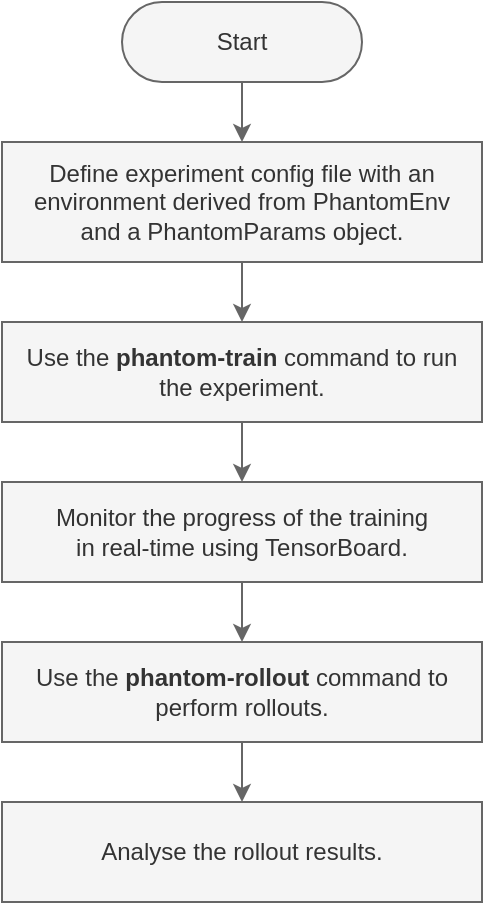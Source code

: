 <mxfile version="14.6.13" type="device"><diagram id="zl1E7sj27qC6Gsapl4oX" name="Page-1"><mxGraphModel dx="1106" dy="822" grid="1" gridSize="10" guides="1" tooltips="1" connect="1" arrows="1" fold="1" page="1" pageScale="1" pageWidth="827" pageHeight="1169" math="0" shadow="0"><root><mxCell id="0"/><mxCell id="1" parent="0"/><mxCell id="JNAG_LeXJYgK-GdIKv7g-3" style="edgeStyle=orthogonalEdgeStyle;rounded=0;orthogonalLoop=1;jettySize=auto;html=1;exitX=0.5;exitY=1;exitDx=0;exitDy=0;entryX=0.5;entryY=0;entryDx=0;entryDy=0;fillColor=#f5f5f5;strokeColor=#666666;" parent="1" source="JNAG_LeXJYgK-GdIKv7g-1" target="JNAG_LeXJYgK-GdIKv7g-2" edge="1"><mxGeometry relative="1" as="geometry"/></mxCell><mxCell id="JNAG_LeXJYgK-GdIKv7g-1" value="Start" style="rounded=1;whiteSpace=wrap;html=1;arcSize=50;fillColor=#f5f5f5;strokeColor=#666666;fontColor=#333333;" parent="1" vertex="1"><mxGeometry x="120" y="50" width="120" height="40" as="geometry"/></mxCell><mxCell id="JNAG_LeXJYgK-GdIKv7g-6" style="edgeStyle=orthogonalEdgeStyle;rounded=0;orthogonalLoop=1;jettySize=auto;html=1;exitX=0.5;exitY=1;exitDx=0;exitDy=0;entryX=0.5;entryY=0;entryDx=0;entryDy=0;fillColor=#f5f5f5;strokeColor=#666666;" parent="1" source="JNAG_LeXJYgK-GdIKv7g-2" target="JNAG_LeXJYgK-GdIKv7g-4" edge="1"><mxGeometry relative="1" as="geometry"/></mxCell><mxCell id="JNAG_LeXJYgK-GdIKv7g-2" value="Define experiment config file with an environment derived from PhantomEnv and&amp;nbsp;a PhantomParams object." style="rounded=0;whiteSpace=wrap;html=1;fillColor=#f5f5f5;strokeColor=#666666;fontColor=#333333;" parent="1" vertex="1"><mxGeometry x="60" y="120" width="240" height="60" as="geometry"/></mxCell><mxCell id="JNAG_LeXJYgK-GdIKv7g-7" style="edgeStyle=orthogonalEdgeStyle;rounded=0;orthogonalLoop=1;jettySize=auto;html=1;exitX=0.5;exitY=1;exitDx=0;exitDy=0;entryX=0.5;entryY=0;entryDx=0;entryDy=0;fillColor=#f5f5f5;strokeColor=#666666;" parent="1" source="JNAG_LeXJYgK-GdIKv7g-4" target="JNAG_LeXJYgK-GdIKv7g-5" edge="1"><mxGeometry relative="1" as="geometry"/></mxCell><mxCell id="JNAG_LeXJYgK-GdIKv7g-4" value="Use the &lt;b&gt;phantom-train&lt;/b&gt; command to run&lt;br&gt;the experiment." style="rounded=0;whiteSpace=wrap;html=1;fillColor=#f5f5f5;strokeColor=#666666;fontColor=#333333;" parent="1" vertex="1"><mxGeometry x="60" y="210" width="240" height="50" as="geometry"/></mxCell><mxCell id="JNAG_LeXJYgK-GdIKv7g-10" style="edgeStyle=orthogonalEdgeStyle;rounded=0;orthogonalLoop=1;jettySize=auto;html=1;exitX=0.5;exitY=1;exitDx=0;exitDy=0;entryX=0.5;entryY=0;entryDx=0;entryDy=0;fillColor=#f5f5f5;strokeColor=#666666;" parent="1" source="JNAG_LeXJYgK-GdIKv7g-5" target="JNAG_LeXJYgK-GdIKv7g-9" edge="1"><mxGeometry relative="1" as="geometry"/></mxCell><mxCell id="JNAG_LeXJYgK-GdIKv7g-5" value="Monitor the progress of the training&lt;br&gt;in real-time using TensorBoard." style="rounded=0;whiteSpace=wrap;html=1;fillColor=#f5f5f5;strokeColor=#666666;fontColor=#333333;" parent="1" vertex="1"><mxGeometry x="60" y="290" width="240" height="50" as="geometry"/></mxCell><mxCell id="JNAG_LeXJYgK-GdIKv7g-8" value="Analyse the rollout results." style="rounded=0;whiteSpace=wrap;html=1;fillColor=#f5f5f5;strokeColor=#666666;fontColor=#333333;" parent="1" vertex="1"><mxGeometry x="60" y="450" width="240" height="50" as="geometry"/></mxCell><mxCell id="JNAG_LeXJYgK-GdIKv7g-11" style="edgeStyle=orthogonalEdgeStyle;rounded=0;orthogonalLoop=1;jettySize=auto;html=1;exitX=0.5;exitY=1;exitDx=0;exitDy=0;entryX=0.5;entryY=0;entryDx=0;entryDy=0;fillColor=#f5f5f5;strokeColor=#666666;" parent="1" source="JNAG_LeXJYgK-GdIKv7g-9" target="JNAG_LeXJYgK-GdIKv7g-8" edge="1"><mxGeometry relative="1" as="geometry"/></mxCell><mxCell id="JNAG_LeXJYgK-GdIKv7g-9" value="Use the &lt;b&gt;phantom-rollout&lt;/b&gt;&amp;nbsp;command to perform rollouts." style="rounded=0;whiteSpace=wrap;html=1;fillColor=#f5f5f5;strokeColor=#666666;fontColor=#333333;" parent="1" vertex="1"><mxGeometry x="60" y="370" width="240" height="50" as="geometry"/></mxCell></root></mxGraphModel></diagram></mxfile>
